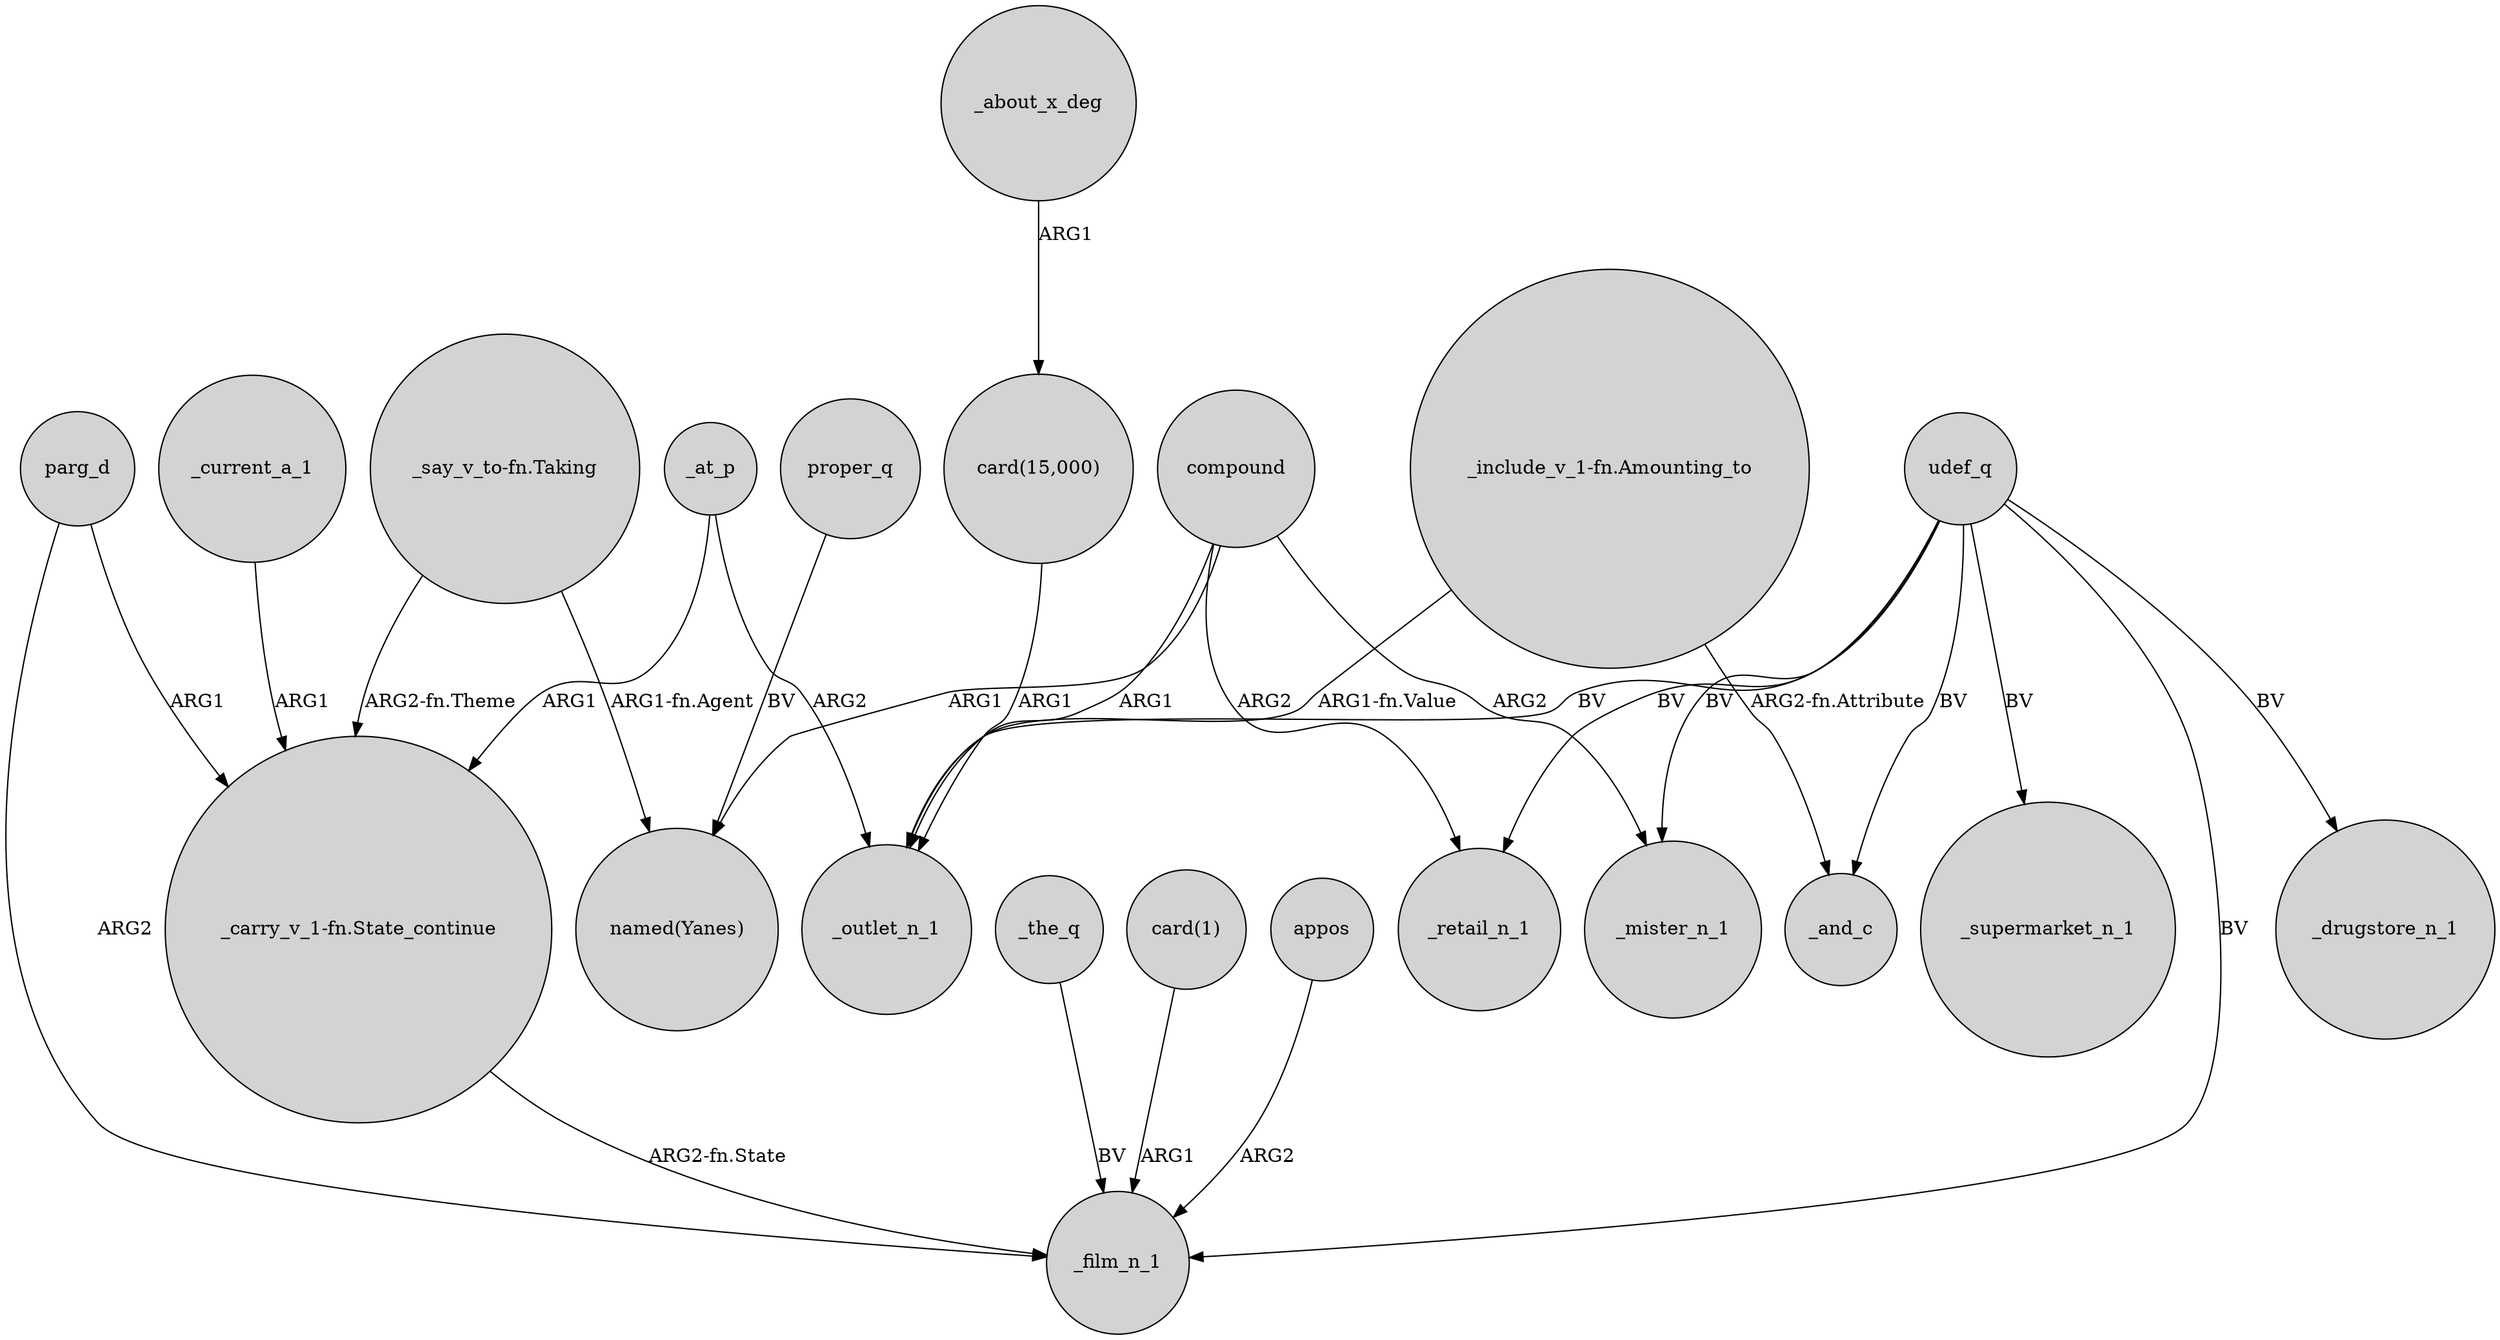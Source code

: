 digraph {
	node [shape=circle style=filled]
	compound -> _mister_n_1 [label=ARG2]
	_about_x_deg -> "card(15,000)" [label=ARG1]
	parg_d -> _film_n_1 [label=ARG2]
	"_say_v_to-fn.Taking" -> "named(Yanes)" [label="ARG1-fn.Agent"]
	udef_q -> _outlet_n_1 [label=BV]
	parg_d -> "_carry_v_1-fn.State_continue" [label=ARG1]
	compound -> _outlet_n_1 [label=ARG1]
	"_carry_v_1-fn.State_continue" -> _film_n_1 [label="ARG2-fn.State"]
	udef_q -> _and_c [label=BV]
	udef_q -> _mister_n_1 [label=BV]
	_the_q -> _film_n_1 [label=BV]
	_current_a_1 -> "_carry_v_1-fn.State_continue" [label=ARG1]
	compound -> _retail_n_1 [label=ARG2]
	"card(1)" -> _film_n_1 [label=ARG1]
	compound -> "named(Yanes)" [label=ARG1]
	udef_q -> _retail_n_1 [label=BV]
	"card(15,000)" -> _outlet_n_1 [label=ARG1]
	proper_q -> "named(Yanes)" [label=BV]
	_at_p -> _outlet_n_1 [label=ARG2]
	_at_p -> "_carry_v_1-fn.State_continue" [label=ARG1]
	appos -> _film_n_1 [label=ARG2]
	udef_q -> _drugstore_n_1 [label=BV]
	"_include_v_1-fn.Amounting_to" -> _outlet_n_1 [label="ARG1-fn.Value"]
	"_say_v_to-fn.Taking" -> "_carry_v_1-fn.State_continue" [label="ARG2-fn.Theme"]
	udef_q -> _film_n_1 [label=BV]
	"_include_v_1-fn.Amounting_to" -> _and_c [label="ARG2-fn.Attribute"]
	udef_q -> _supermarket_n_1 [label=BV]
}
